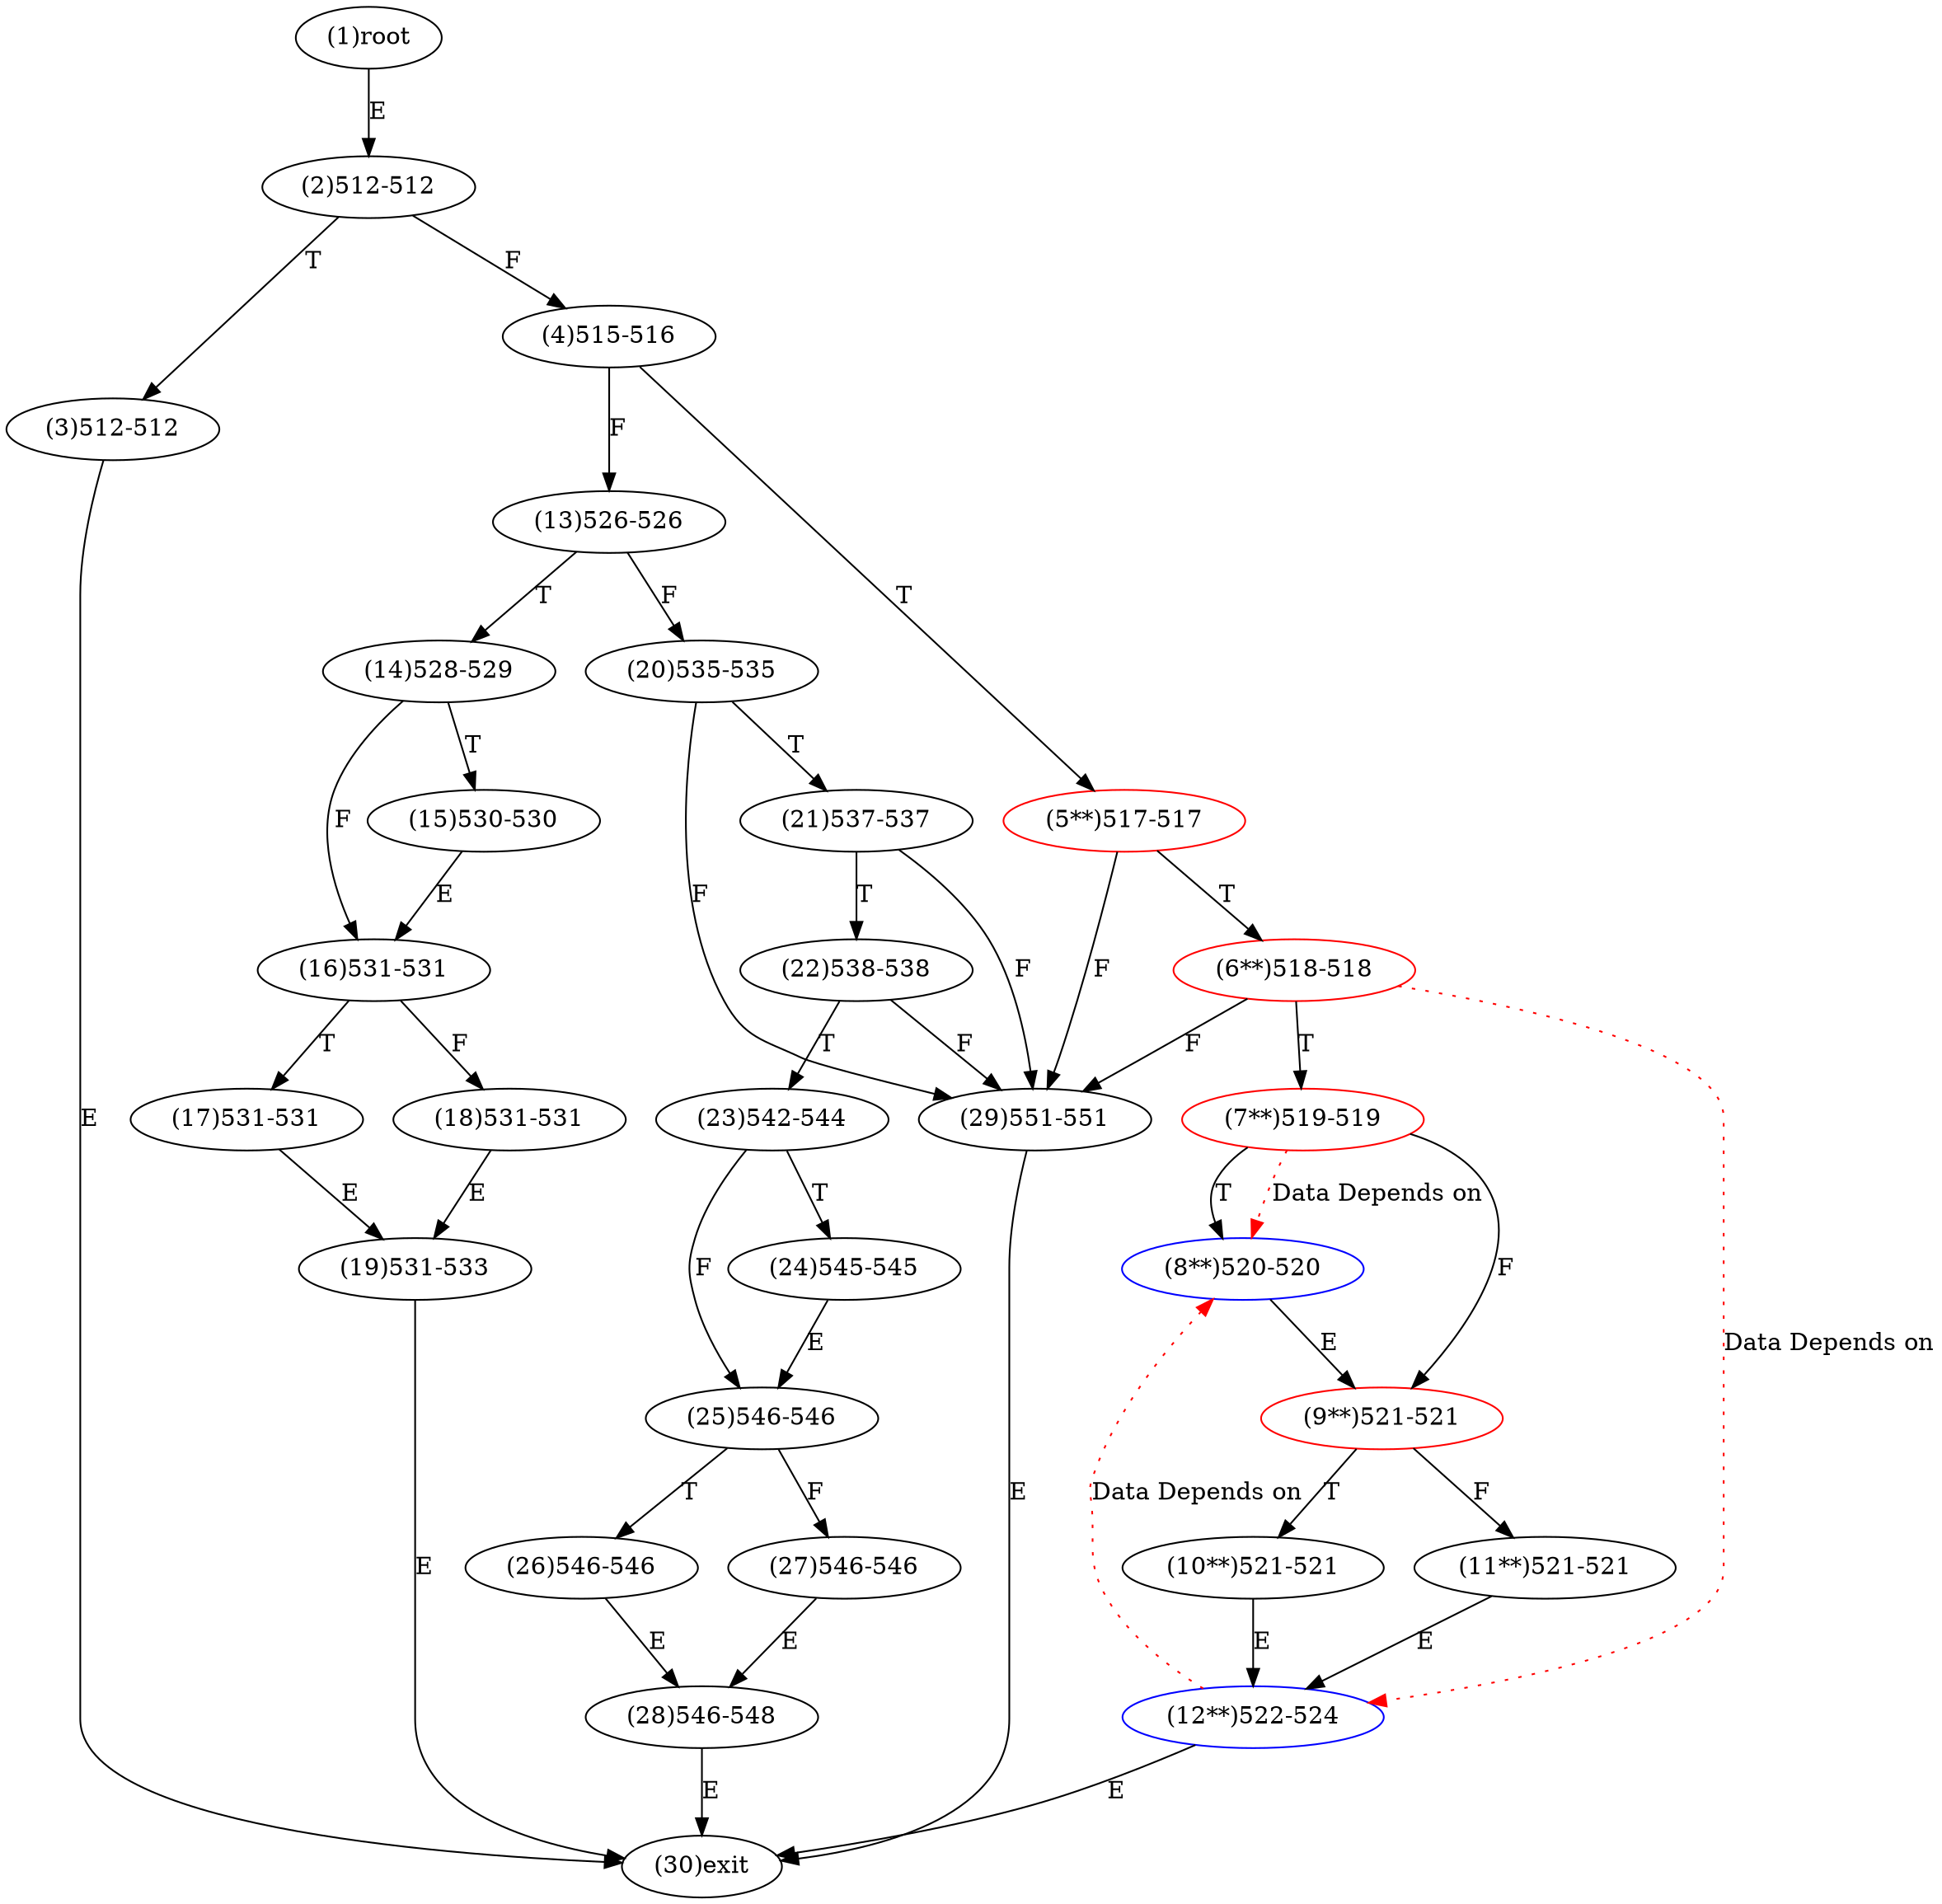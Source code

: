 digraph "" { 
1[ label="(1)root"];
2[ label="(2)512-512"];
3[ label="(3)512-512"];
4[ label="(4)515-516"];
5[ label="(5**)517-517",color=red];
6[ label="(6**)518-518",color=red];
7[ label="(7**)519-519",color=red];
8[ label="(8**)520-520",color=blue];
9[ label="(9**)521-521",color=red];
10[ label="(10**)521-521"];
11[ label="(11**)521-521"];
12[ label="(12**)522-524",color=blue];
13[ label="(13)526-526"];
14[ label="(14)528-529"];
15[ label="(15)530-530"];
17[ label="(17)531-531"];
16[ label="(16)531-531"];
19[ label="(19)531-533"];
18[ label="(18)531-531"];
21[ label="(21)537-537"];
20[ label="(20)535-535"];
23[ label="(23)542-544"];
22[ label="(22)538-538"];
25[ label="(25)546-546"];
24[ label="(24)545-545"];
27[ label="(27)546-546"];
26[ label="(26)546-546"];
29[ label="(29)551-551"];
28[ label="(28)546-548"];
30[ label="(30)exit"];
1->2[ label="E"];
2->4[ label="F"];
2->3[ label="T"];
3->30[ label="E"];
4->13[ label="F"];
4->5[ label="T"];
5->29[ label="F"];
5->6[ label="T"];
6->29[ label="F"];
6->7[ label="T"];
7->9[ label="F"];
7->8[ label="T"];
8->9[ label="E"];
9->11[ label="F"];
9->10[ label="T"];
10->12[ label="E"];
11->12[ label="E"];
12->30[ label="E"];
13->20[ label="F"];
13->14[ label="T"];
14->16[ label="F"];
14->15[ label="T"];
15->16[ label="E"];
16->18[ label="F"];
16->17[ label="T"];
17->19[ label="E"];
18->19[ label="E"];
19->30[ label="E"];
20->29[ label="F"];
20->21[ label="T"];
21->29[ label="F"];
21->22[ label="T"];
22->29[ label="F"];
22->23[ label="T"];
23->25[ label="F"];
23->24[ label="T"];
24->25[ label="E"];
25->27[ label="F"];
25->26[ label="T"];
26->28[ label="E"];
27->28[ label="E"];
28->30[ label="E"];
29->30[ label="E"];
6->12[ color="red" label="Data Depends on" style = dotted ];
7->8[ color="red" label="Data Depends on" style = dotted ];
12->8[ color="red" label="Data Depends on" style = dotted ];
}